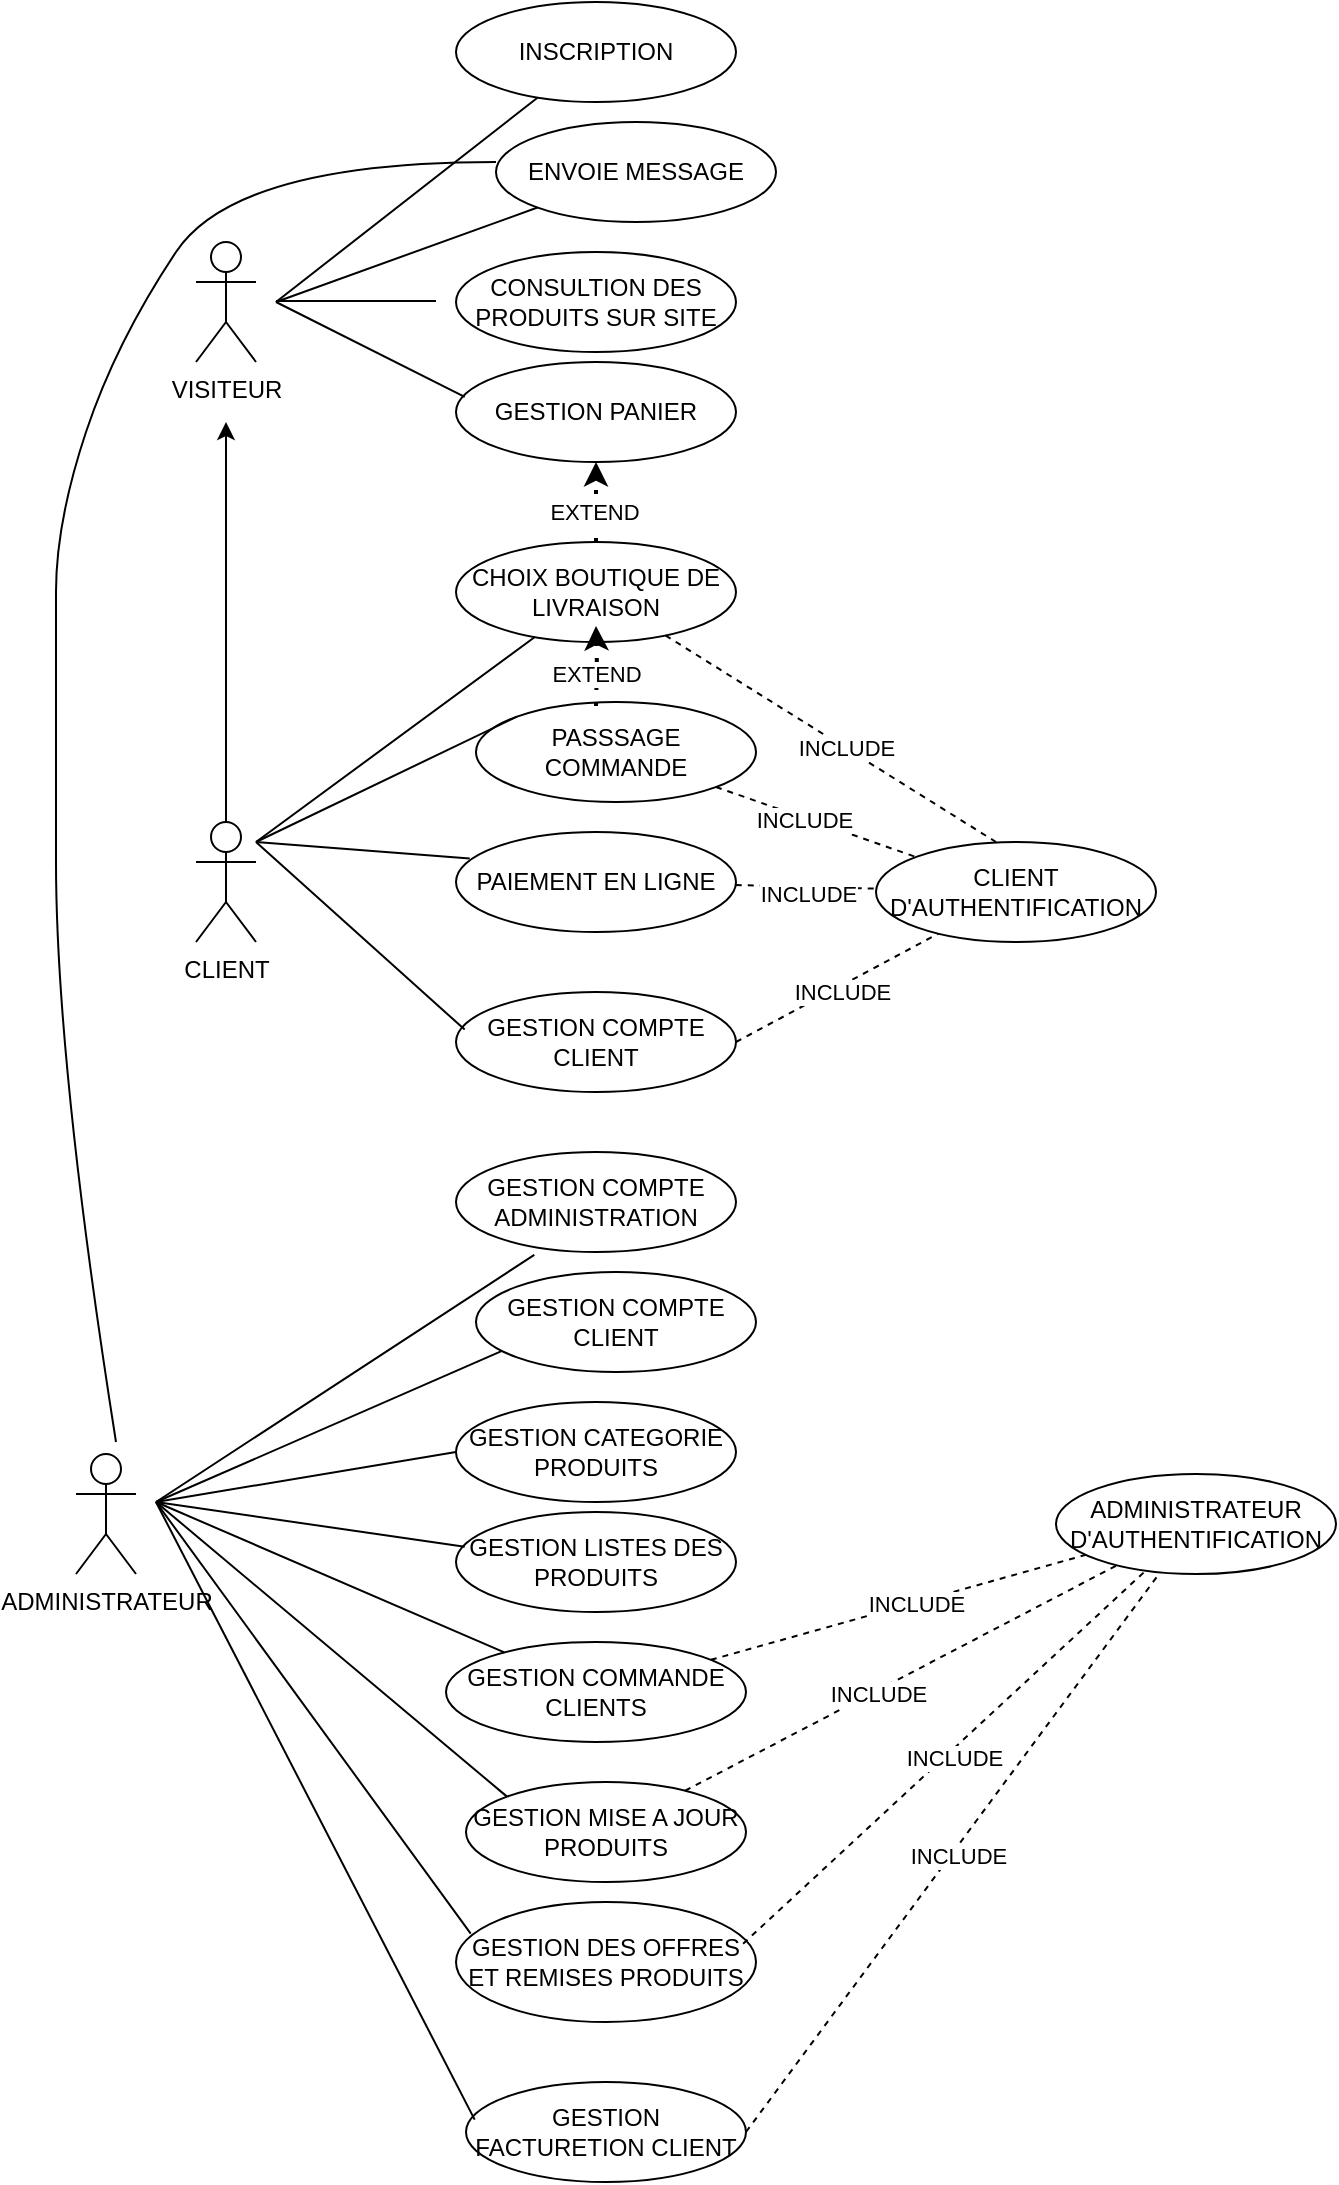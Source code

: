 <mxfile version="21.5.1" type="github">
  <diagram name="Page-1" id="VFj8cEdppRw5Jr-aeDxQ">
    <mxGraphModel dx="1290" dy="541" grid="1" gridSize="10" guides="1" tooltips="1" connect="1" arrows="1" fold="1" page="1" pageScale="1" pageWidth="827" pageHeight="1169" math="0" shadow="0">
      <root>
        <mxCell id="0" />
        <mxCell id="1" parent="0" />
        <mxCell id="ilGVg9wScG-0XjAJgVdM-1" value="&lt;font style=&quot;vertical-align: inherit;&quot;&gt;&lt;font style=&quot;vertical-align: inherit;&quot;&gt;VISITEUR&lt;/font&gt;&lt;/font&gt;" style="shape=umlActor;verticalLabelPosition=bottom;verticalAlign=top;html=1;outlineConnect=0;" parent="1" vertex="1">
          <mxGeometry x="110" y="160" width="30" height="60" as="geometry" />
        </mxCell>
        <mxCell id="l0UFO7mw8MuFgwvBYyES-2" value="&lt;font style=&quot;vertical-align: inherit;&quot;&gt;&lt;font style=&quot;vertical-align: inherit;&quot;&gt;INSCRIPTION&lt;/font&gt;&lt;/font&gt;" style="ellipse;whiteSpace=wrap;html=1;" vertex="1" parent="1">
          <mxGeometry x="240" y="40" width="140" height="50" as="geometry" />
        </mxCell>
        <mxCell id="l0UFO7mw8MuFgwvBYyES-7" value="&lt;font style=&quot;vertical-align: inherit;&quot;&gt;&lt;font style=&quot;vertical-align: inherit;&quot;&gt;&lt;font style=&quot;vertical-align: inherit;&quot;&gt;&lt;font style=&quot;vertical-align: inherit;&quot;&gt;CONSULTION DES PRODUITS SUR SITE&lt;/font&gt;&lt;/font&gt;&lt;/font&gt;&lt;/font&gt;" style="ellipse;whiteSpace=wrap;html=1;" vertex="1" parent="1">
          <mxGeometry x="240" y="165" width="140" height="50" as="geometry" />
        </mxCell>
        <mxCell id="l0UFO7mw8MuFgwvBYyES-8" value="&lt;font style=&quot;vertical-align: inherit;&quot;&gt;&lt;font style=&quot;vertical-align: inherit;&quot;&gt;&lt;font style=&quot;vertical-align: inherit;&quot;&gt;&lt;font style=&quot;vertical-align: inherit;&quot;&gt;GESTION PANIER&lt;/font&gt;&lt;/font&gt;&lt;/font&gt;&lt;/font&gt;" style="ellipse;whiteSpace=wrap;html=1;" vertex="1" parent="1">
          <mxGeometry x="240" y="220" width="140" height="50" as="geometry" />
        </mxCell>
        <mxCell id="l0UFO7mw8MuFgwvBYyES-9" value="&lt;font style=&quot;vertical-align: inherit;&quot;&gt;&lt;font style=&quot;vertical-align: inherit;&quot;&gt;&lt;font style=&quot;vertical-align: inherit;&quot;&gt;&lt;font style=&quot;vertical-align: inherit;&quot;&gt;PASSSAGE COMMANDE&lt;/font&gt;&lt;/font&gt;&lt;/font&gt;&lt;/font&gt;" style="ellipse;whiteSpace=wrap;html=1;" vertex="1" parent="1">
          <mxGeometry x="250" y="390" width="140" height="50" as="geometry" />
        </mxCell>
        <mxCell id="l0UFO7mw8MuFgwvBYyES-11" value="&lt;font style=&quot;vertical-align: inherit;&quot;&gt;&lt;font style=&quot;vertical-align: inherit;&quot;&gt;&lt;font style=&quot;vertical-align: inherit;&quot;&gt;&lt;font style=&quot;vertical-align: inherit;&quot;&gt;ENVOIE MESSAGE&lt;/font&gt;&lt;/font&gt;&lt;/font&gt;&lt;/font&gt;" style="ellipse;whiteSpace=wrap;html=1;" vertex="1" parent="1">
          <mxGeometry x="260" y="100" width="140" height="50" as="geometry" />
        </mxCell>
        <mxCell id="l0UFO7mw8MuFgwvBYyES-13" value="&lt;font style=&quot;vertical-align: inherit;&quot;&gt;&lt;font style=&quot;vertical-align: inherit;&quot;&gt;&lt;font style=&quot;vertical-align: inherit;&quot;&gt;&lt;font style=&quot;vertical-align: inherit;&quot;&gt;&lt;font style=&quot;vertical-align: inherit;&quot;&gt;&lt;font style=&quot;vertical-align: inherit;&quot;&gt;&lt;font style=&quot;vertical-align: inherit;&quot;&gt;&lt;font style=&quot;vertical-align: inherit;&quot;&gt;CLIENT D&#39;AUTHENTIFICATION&lt;/font&gt;&lt;/font&gt;&lt;/font&gt;&lt;/font&gt;&lt;/font&gt;&lt;/font&gt;&lt;/font&gt;&lt;/font&gt;" style="ellipse;whiteSpace=wrap;html=1;" vertex="1" parent="1">
          <mxGeometry x="450" y="460" width="140" height="50" as="geometry" />
        </mxCell>
        <mxCell id="l0UFO7mw8MuFgwvBYyES-14" value="&lt;font style=&quot;vertical-align: inherit;&quot;&gt;&lt;font style=&quot;vertical-align: inherit;&quot;&gt;&lt;font style=&quot;vertical-align: inherit;&quot;&gt;&lt;font style=&quot;vertical-align: inherit;&quot;&gt;PAIEMENT EN LIGNE&lt;/font&gt;&lt;/font&gt;&lt;/font&gt;&lt;/font&gt;" style="ellipse;whiteSpace=wrap;html=1;" vertex="1" parent="1">
          <mxGeometry x="240" y="455" width="140" height="50" as="geometry" />
        </mxCell>
        <mxCell id="l0UFO7mw8MuFgwvBYyES-17" value="&lt;font style=&quot;vertical-align: inherit;&quot;&gt;&lt;font style=&quot;vertical-align: inherit;&quot;&gt;&lt;font style=&quot;vertical-align: inherit;&quot;&gt;&lt;font style=&quot;vertical-align: inherit;&quot;&gt;GESTION COMPTE CLIENT&lt;/font&gt;&lt;/font&gt;&lt;/font&gt;&lt;/font&gt;" style="ellipse;whiteSpace=wrap;html=1;" vertex="1" parent="1">
          <mxGeometry x="240" y="535" width="140" height="50" as="geometry" />
        </mxCell>
        <mxCell id="l0UFO7mw8MuFgwvBYyES-39" value="" style="edgeStyle=orthogonalEdgeStyle;rounded=0;orthogonalLoop=1;jettySize=auto;html=1;&#xa;endArrow=none;dashed=1;html=1;dashPattern=1 3;strokeWidth=2;rounded=0;" edge="1" parent="1" source="l0UFO7mw8MuFgwvBYyES-19" target="l0UFO7mw8MuFgwvBYyES-8">
          <mxGeometry relative="1" as="geometry" />
        </mxCell>
        <mxCell id="l0UFO7mw8MuFgwvBYyES-41" value="&lt;font style=&quot;vertical-align: inherit;&quot;&gt;&lt;font style=&quot;vertical-align: inherit;&quot;&gt;EXTEND&lt;/font&gt;&lt;/font&gt;" style="edgeLabel;html=1;align=center;verticalAlign=middle;resizable=0;points=[];" vertex="1" connectable="0" parent="l0UFO7mw8MuFgwvBYyES-39">
          <mxGeometry x="-0.25" y="1" relative="1" as="geometry">
            <mxPoint as="offset" />
          </mxGeometry>
        </mxCell>
        <mxCell id="l0UFO7mw8MuFgwvBYyES-19" value="&lt;font style=&quot;vertical-align: inherit;&quot;&gt;&lt;font style=&quot;vertical-align: inherit;&quot;&gt;&lt;font style=&quot;vertical-align: inherit;&quot;&gt;&lt;font style=&quot;vertical-align: inherit;&quot;&gt;CHOIX BOUTIQUE DE LIVRAISON&lt;/font&gt;&lt;/font&gt;&lt;/font&gt;&lt;/font&gt;" style="ellipse;whiteSpace=wrap;html=1;" vertex="1" parent="1">
          <mxGeometry x="240" y="310" width="140" height="50" as="geometry" />
        </mxCell>
        <mxCell id="l0UFO7mw8MuFgwvBYyES-20" value="&lt;font style=&quot;vertical-align: inherit;&quot;&gt;&lt;font style=&quot;vertical-align: inherit;&quot;&gt;CLIENT&lt;/font&gt;&lt;/font&gt;" style="shape=umlActor;verticalLabelPosition=bottom;verticalAlign=top;html=1;outlineConnect=0;" vertex="1" parent="1">
          <mxGeometry x="110" y="450" width="30" height="60" as="geometry" />
        </mxCell>
        <mxCell id="l0UFO7mw8MuFgwvBYyES-23" value="" style="endArrow=none;html=1;rounded=0;" edge="1" parent="1" target="l0UFO7mw8MuFgwvBYyES-11">
          <mxGeometry width="50" height="50" relative="1" as="geometry">
            <mxPoint x="150" y="190" as="sourcePoint" />
            <mxPoint x="200" y="140" as="targetPoint" />
          </mxGeometry>
        </mxCell>
        <mxCell id="l0UFO7mw8MuFgwvBYyES-24" value="" style="endArrow=none;html=1;rounded=0;" edge="1" parent="1" target="l0UFO7mw8MuFgwvBYyES-2">
          <mxGeometry width="50" height="50" relative="1" as="geometry">
            <mxPoint x="150" y="190" as="sourcePoint" />
            <mxPoint x="262" y="120" as="targetPoint" />
          </mxGeometry>
        </mxCell>
        <mxCell id="l0UFO7mw8MuFgwvBYyES-25" value="" style="endArrow=none;html=1;rounded=0;" edge="1" parent="1">
          <mxGeometry width="50" height="50" relative="1" as="geometry">
            <mxPoint x="150" y="189.5" as="sourcePoint" />
            <mxPoint x="230" y="189.5" as="targetPoint" />
          </mxGeometry>
        </mxCell>
        <mxCell id="l0UFO7mw8MuFgwvBYyES-27" value="" style="endArrow=classic;html=1;rounded=0;exitX=0.5;exitY=0;exitDx=0;exitDy=0;exitPerimeter=0;" edge="1" parent="1" source="l0UFO7mw8MuFgwvBYyES-20">
          <mxGeometry width="50" height="50" relative="1" as="geometry">
            <mxPoint x="110" y="390" as="sourcePoint" />
            <mxPoint x="125" y="250" as="targetPoint" />
          </mxGeometry>
        </mxCell>
        <mxCell id="l0UFO7mw8MuFgwvBYyES-28" value="" style="endArrow=none;html=1;rounded=0;entryX=0.031;entryY=0.348;entryDx=0;entryDy=0;entryPerimeter=0;" edge="1" parent="1" target="l0UFO7mw8MuFgwvBYyES-8">
          <mxGeometry width="50" height="50" relative="1" as="geometry">
            <mxPoint x="150" y="190" as="sourcePoint" />
            <mxPoint x="210" y="220" as="targetPoint" />
          </mxGeometry>
        </mxCell>
        <mxCell id="l0UFO7mw8MuFgwvBYyES-31" value="" style="endArrow=none;html=1;rounded=0;entryX=0;entryY=0;entryDx=0;entryDy=0;" edge="1" parent="1" target="l0UFO7mw8MuFgwvBYyES-9">
          <mxGeometry width="50" height="50" relative="1" as="geometry">
            <mxPoint x="140" y="460" as="sourcePoint" />
            <mxPoint x="260" y="360" as="targetPoint" />
          </mxGeometry>
        </mxCell>
        <mxCell id="l0UFO7mw8MuFgwvBYyES-32" value="" style="endArrow=none;html=1;rounded=0;" edge="1" parent="1" target="l0UFO7mw8MuFgwvBYyES-19">
          <mxGeometry width="50" height="50" relative="1" as="geometry">
            <mxPoint x="140" y="460" as="sourcePoint" />
            <mxPoint x="255" y="361" as="targetPoint" />
          </mxGeometry>
        </mxCell>
        <mxCell id="l0UFO7mw8MuFgwvBYyES-33" value="" style="endArrow=none;html=1;rounded=0;entryX=0.049;entryY=0.264;entryDx=0;entryDy=0;entryPerimeter=0;" edge="1" parent="1" target="l0UFO7mw8MuFgwvBYyES-14">
          <mxGeometry width="50" height="50" relative="1" as="geometry">
            <mxPoint x="140" y="460" as="sourcePoint" />
            <mxPoint x="240" y="470" as="targetPoint" />
          </mxGeometry>
        </mxCell>
        <mxCell id="l0UFO7mw8MuFgwvBYyES-42" value="" style="endArrow=none;dashed=1;html=1;rounded=0;" edge="1" parent="1" source="l0UFO7mw8MuFgwvBYyES-9" target="l0UFO7mw8MuFgwvBYyES-13">
          <mxGeometry width="50" height="50" relative="1" as="geometry">
            <mxPoint x="390" y="410" as="sourcePoint" />
            <mxPoint x="440" y="360" as="targetPoint" />
          </mxGeometry>
        </mxCell>
        <mxCell id="l0UFO7mw8MuFgwvBYyES-53" value="&lt;font style=&quot;vertical-align: inherit;&quot;&gt;&lt;font style=&quot;vertical-align: inherit;&quot;&gt;&lt;font style=&quot;vertical-align: inherit;&quot;&gt;&lt;font style=&quot;vertical-align: inherit;&quot;&gt;INCLUDE&lt;/font&gt;&lt;/font&gt;&lt;/font&gt;&lt;/font&gt;" style="edgeLabel;html=1;align=center;verticalAlign=middle;resizable=0;points=[];" vertex="1" connectable="0" parent="l0UFO7mw8MuFgwvBYyES-42">
          <mxGeometry x="-0.119" y="-1" relative="1" as="geometry">
            <mxPoint as="offset" />
          </mxGeometry>
        </mxCell>
        <mxCell id="l0UFO7mw8MuFgwvBYyES-43" value="" style="endArrow=none;dashed=1;html=1;rounded=0;" edge="1" parent="1" target="l0UFO7mw8MuFgwvBYyES-13">
          <mxGeometry width="50" height="50" relative="1" as="geometry">
            <mxPoint x="380" y="560" as="sourcePoint" />
            <mxPoint x="440" y="520" as="targetPoint" />
          </mxGeometry>
        </mxCell>
        <mxCell id="l0UFO7mw8MuFgwvBYyES-62" value="&lt;font style=&quot;vertical-align: inherit;&quot;&gt;&lt;font style=&quot;vertical-align: inherit;&quot;&gt;INCLUDE&lt;/font&gt;&lt;/font&gt;" style="edgeLabel;html=1;align=center;verticalAlign=middle;resizable=0;points=[];" vertex="1" connectable="0" parent="l0UFO7mw8MuFgwvBYyES-43">
          <mxGeometry x="0.001" y="-2" relative="1" as="geometry">
            <mxPoint x="1" as="offset" />
          </mxGeometry>
        </mxCell>
        <mxCell id="l0UFO7mw8MuFgwvBYyES-46" value="" style="edgeStyle=orthogonalEdgeStyle;rounded=0;orthogonalLoop=1;jettySize=auto;html=1;&#xa;endArrow=none;dashed=1;html=1;dashPattern=1 3;strokeWidth=2;rounded=0;" edge="1" parent="1">
          <mxGeometry relative="1" as="geometry">
            <mxPoint x="310" y="392" as="sourcePoint" />
            <mxPoint x="310" y="352" as="targetPoint" />
          </mxGeometry>
        </mxCell>
        <mxCell id="l0UFO7mw8MuFgwvBYyES-47" value="&lt;font style=&quot;vertical-align: inherit;&quot;&gt;&lt;font style=&quot;vertical-align: inherit;&quot;&gt;EXTEND&lt;/font&gt;&lt;/font&gt;" style="edgeLabel;html=1;align=center;verticalAlign=middle;resizable=0;points=[];" vertex="1" connectable="0" parent="l0UFO7mw8MuFgwvBYyES-46">
          <mxGeometry x="-0.25" y="1" relative="1" as="geometry">
            <mxPoint as="offset" />
          </mxGeometry>
        </mxCell>
        <mxCell id="l0UFO7mw8MuFgwvBYyES-48" value="" style="endArrow=none;html=1;rounded=0;entryX=0.031;entryY=0.376;entryDx=0;entryDy=0;entryPerimeter=0;" edge="1" parent="1" target="l0UFO7mw8MuFgwvBYyES-17">
          <mxGeometry width="50" height="50" relative="1" as="geometry">
            <mxPoint x="140" y="460" as="sourcePoint" />
            <mxPoint x="260" y="480" as="targetPoint" />
          </mxGeometry>
        </mxCell>
        <mxCell id="l0UFO7mw8MuFgwvBYyES-49" value="" style="endArrow=none;dashed=1;html=1;rounded=0;" edge="1" parent="1" source="l0UFO7mw8MuFgwvBYyES-14" target="l0UFO7mw8MuFgwvBYyES-13">
          <mxGeometry width="50" height="50" relative="1" as="geometry">
            <mxPoint x="390" y="490" as="sourcePoint" />
            <mxPoint x="410" y="490" as="targetPoint" />
          </mxGeometry>
        </mxCell>
        <mxCell id="l0UFO7mw8MuFgwvBYyES-59" value="&lt;font style=&quot;vertical-align: inherit;&quot;&gt;&lt;font style=&quot;vertical-align: inherit;&quot;&gt;INCLUDE&lt;/font&gt;&lt;/font&gt;" style="edgeLabel;html=1;align=center;verticalAlign=middle;resizable=0;points=[];" vertex="1" connectable="0" parent="l0UFO7mw8MuFgwvBYyES-49">
          <mxGeometry x="0.024" y="-3" relative="1" as="geometry">
            <mxPoint as="offset" />
          </mxGeometry>
        </mxCell>
        <mxCell id="l0UFO7mw8MuFgwvBYyES-50" value="" style="endArrow=none;dashed=1;html=1;rounded=0;" edge="1" parent="1" source="l0UFO7mw8MuFgwvBYyES-19">
          <mxGeometry width="50" height="50" relative="1" as="geometry">
            <mxPoint x="414" y="420" as="sourcePoint" />
            <mxPoint x="510" y="460" as="targetPoint" />
          </mxGeometry>
        </mxCell>
        <mxCell id="l0UFO7mw8MuFgwvBYyES-52" value="&lt;font style=&quot;vertical-align: inherit;&quot;&gt;&lt;font style=&quot;vertical-align: inherit;&quot;&gt;INCLUDE&lt;/font&gt;&lt;/font&gt;" style="edgeLabel;html=1;align=center;verticalAlign=middle;resizable=0;points=[];" vertex="1" connectable="0" parent="l0UFO7mw8MuFgwvBYyES-50">
          <mxGeometry x="0.09" relative="1" as="geometry">
            <mxPoint as="offset" />
          </mxGeometry>
        </mxCell>
        <mxCell id="l0UFO7mw8MuFgwvBYyES-64" value="&lt;font style=&quot;vertical-align: inherit;&quot;&gt;&lt;font style=&quot;vertical-align: inherit;&quot;&gt;&lt;font style=&quot;vertical-align: inherit;&quot;&gt;&lt;font style=&quot;vertical-align: inherit;&quot;&gt;GESTION COMPTE ADMINISTRATION&lt;/font&gt;&lt;/font&gt;&lt;/font&gt;&lt;/font&gt;" style="ellipse;whiteSpace=wrap;html=1;" vertex="1" parent="1">
          <mxGeometry x="240" y="615" width="140" height="50" as="geometry" />
        </mxCell>
        <mxCell id="l0UFO7mw8MuFgwvBYyES-65" value="&lt;font style=&quot;vertical-align: inherit;&quot;&gt;&lt;font style=&quot;vertical-align: inherit;&quot;&gt;&lt;font style=&quot;vertical-align: inherit;&quot;&gt;&lt;font style=&quot;vertical-align: inherit;&quot;&gt;&lt;font style=&quot;vertical-align: inherit;&quot;&gt;&lt;font style=&quot;vertical-align: inherit;&quot;&gt;GESTION CATEGORIE PRODUITS&lt;/font&gt;&lt;/font&gt;&lt;/font&gt;&lt;/font&gt;&lt;/font&gt;&lt;/font&gt;" style="ellipse;whiteSpace=wrap;html=1;" vertex="1" parent="1">
          <mxGeometry x="240" y="740" width="140" height="50" as="geometry" />
        </mxCell>
        <mxCell id="l0UFO7mw8MuFgwvBYyES-66" value="&lt;font style=&quot;vertical-align: inherit;&quot;&gt;&lt;font style=&quot;vertical-align: inherit;&quot;&gt;&lt;font style=&quot;vertical-align: inherit;&quot;&gt;&lt;font style=&quot;vertical-align: inherit;&quot;&gt;&lt;font style=&quot;vertical-align: inherit;&quot;&gt;&lt;font style=&quot;vertical-align: inherit;&quot;&gt;GESTION LISTES DES PRODUITS&lt;/font&gt;&lt;/font&gt;&lt;/font&gt;&lt;/font&gt;&lt;/font&gt;&lt;/font&gt;" style="ellipse;whiteSpace=wrap;html=1;" vertex="1" parent="1">
          <mxGeometry x="240" y="795" width="140" height="50" as="geometry" />
        </mxCell>
        <mxCell id="l0UFO7mw8MuFgwvBYyES-67" value="&lt;font style=&quot;vertical-align: inherit;&quot;&gt;&lt;font style=&quot;vertical-align: inherit;&quot;&gt;&lt;font style=&quot;vertical-align: inherit;&quot;&gt;&lt;font style=&quot;vertical-align: inherit;&quot;&gt;&lt;font style=&quot;vertical-align: inherit;&quot;&gt;&lt;font style=&quot;vertical-align: inherit;&quot;&gt;GESTION MISE A JOUR PRODUITS&lt;/font&gt;&lt;/font&gt;&lt;/font&gt;&lt;/font&gt;&lt;/font&gt;&lt;/font&gt;" style="ellipse;whiteSpace=wrap;html=1;" vertex="1" parent="1">
          <mxGeometry x="245" y="930" width="140" height="50" as="geometry" />
        </mxCell>
        <mxCell id="l0UFO7mw8MuFgwvBYyES-68" value="&lt;font style=&quot;vertical-align: inherit;&quot;&gt;&lt;font style=&quot;vertical-align: inherit;&quot;&gt;&lt;font style=&quot;vertical-align: inherit;&quot;&gt;&lt;font style=&quot;vertical-align: inherit;&quot;&gt;&lt;font style=&quot;vertical-align: inherit;&quot;&gt;&lt;font style=&quot;vertical-align: inherit;&quot;&gt;GESTION COMPTE CLIENT&lt;/font&gt;&lt;/font&gt;&lt;/font&gt;&lt;/font&gt;&lt;/font&gt;&lt;/font&gt;" style="ellipse;whiteSpace=wrap;html=1;" vertex="1" parent="1">
          <mxGeometry x="250" y="675" width="140" height="50" as="geometry" />
        </mxCell>
        <mxCell id="l0UFO7mw8MuFgwvBYyES-69" value="&lt;font style=&quot;vertical-align: inherit;&quot;&gt;&lt;font style=&quot;vertical-align: inherit;&quot;&gt;ADMINISTRATEUR D&#39;AUTHENTIFICATION&lt;/font&gt;&lt;/font&gt;" style="ellipse;whiteSpace=wrap;html=1;" vertex="1" parent="1">
          <mxGeometry x="540" y="776" width="140" height="50" as="geometry" />
        </mxCell>
        <mxCell id="l0UFO7mw8MuFgwvBYyES-70" value="&lt;font style=&quot;vertical-align: inherit;&quot;&gt;&lt;font style=&quot;vertical-align: inherit;&quot;&gt;&lt;font style=&quot;vertical-align: inherit;&quot;&gt;&lt;font style=&quot;vertical-align: inherit;&quot;&gt;GESTION DES OFFRES ET REMISES PRODUITS&lt;/font&gt;&lt;/font&gt;&lt;/font&gt;&lt;/font&gt;" style="ellipse;whiteSpace=wrap;html=1;" vertex="1" parent="1">
          <mxGeometry x="240" y="990" width="150" height="60" as="geometry" />
        </mxCell>
        <mxCell id="l0UFO7mw8MuFgwvBYyES-71" value="&lt;font style=&quot;vertical-align: inherit;&quot;&gt;&lt;font style=&quot;vertical-align: inherit;&quot;&gt;&lt;font style=&quot;vertical-align: inherit;&quot;&gt;&lt;font style=&quot;vertical-align: inherit;&quot;&gt;&lt;font style=&quot;vertical-align: inherit;&quot;&gt;&lt;font style=&quot;vertical-align: inherit;&quot;&gt;GESTION FACTURETION CLIENT&lt;/font&gt;&lt;/font&gt;&lt;/font&gt;&lt;/font&gt;&lt;/font&gt;&lt;/font&gt;" style="ellipse;whiteSpace=wrap;html=1;" vertex="1" parent="1">
          <mxGeometry x="245" y="1080" width="140" height="50" as="geometry" />
        </mxCell>
        <mxCell id="l0UFO7mw8MuFgwvBYyES-74" value="&lt;font style=&quot;vertical-align: inherit;&quot;&gt;&lt;font style=&quot;vertical-align: inherit;&quot;&gt;&lt;font style=&quot;vertical-align: inherit;&quot;&gt;&lt;font style=&quot;vertical-align: inherit;&quot;&gt;GESTION COMMANDE CLIENTS&lt;/font&gt;&lt;/font&gt;&lt;/font&gt;&lt;/font&gt;" style="ellipse;whiteSpace=wrap;html=1;" vertex="1" parent="1">
          <mxGeometry x="235" y="860" width="150" height="50" as="geometry" />
        </mxCell>
        <mxCell id="l0UFO7mw8MuFgwvBYyES-76" value="" style="endArrow=none;html=1;rounded=0;entryX=0.091;entryY=0.792;entryDx=0;entryDy=0;entryPerimeter=0;" edge="1" parent="1" target="l0UFO7mw8MuFgwvBYyES-68">
          <mxGeometry width="50" height="50" relative="1" as="geometry">
            <mxPoint x="90" y="790" as="sourcePoint" />
            <mxPoint x="276.752" y="710.658" as="targetPoint" />
          </mxGeometry>
        </mxCell>
        <mxCell id="l0UFO7mw8MuFgwvBYyES-77" value="" style="endArrow=none;html=1;rounded=0;" edge="1" parent="1">
          <mxGeometry width="50" height="50" relative="1" as="geometry">
            <mxPoint x="90" y="790" as="sourcePoint" />
            <mxPoint x="279.145" y="666.44" as="targetPoint" />
          </mxGeometry>
        </mxCell>
        <mxCell id="l0UFO7mw8MuFgwvBYyES-78" value="" style="endArrow=none;html=1;rounded=0;entryX=0;entryY=0.5;entryDx=0;entryDy=0;" edge="1" parent="1" target="l0UFO7mw8MuFgwvBYyES-65">
          <mxGeometry width="50" height="50" relative="1" as="geometry">
            <mxPoint x="90" y="790" as="sourcePoint" />
            <mxPoint x="230" y="764.5" as="targetPoint" />
          </mxGeometry>
        </mxCell>
        <mxCell id="l0UFO7mw8MuFgwvBYyES-80" value="" style="endArrow=none;html=1;rounded=0;entryX=0.031;entryY=0.348;entryDx=0;entryDy=0;entryPerimeter=0;" edge="1" parent="1" target="l0UFO7mw8MuFgwvBYyES-66">
          <mxGeometry width="50" height="50" relative="1" as="geometry">
            <mxPoint x="90" y="790" as="sourcePoint" />
            <mxPoint x="210" y="795" as="targetPoint" />
          </mxGeometry>
        </mxCell>
        <mxCell id="l0UFO7mw8MuFgwvBYyES-81" value="" style="endArrow=none;html=1;rounded=0;entryX=0;entryY=0;entryDx=0;entryDy=0;" edge="1" parent="1" target="l0UFO7mw8MuFgwvBYyES-67">
          <mxGeometry width="50" height="50" relative="1" as="geometry">
            <mxPoint x="90" y="790" as="sourcePoint" />
            <mxPoint x="260" y="935" as="targetPoint" />
          </mxGeometry>
        </mxCell>
        <mxCell id="l0UFO7mw8MuFgwvBYyES-82" value="" style="endArrow=none;html=1;rounded=0;" edge="1" parent="1" target="l0UFO7mw8MuFgwvBYyES-74">
          <mxGeometry width="50" height="50" relative="1" as="geometry">
            <mxPoint x="90" y="790" as="sourcePoint" />
            <mxPoint x="255" y="936" as="targetPoint" />
          </mxGeometry>
        </mxCell>
        <mxCell id="l0UFO7mw8MuFgwvBYyES-83" value="" style="endArrow=none;html=1;rounded=0;entryX=0.049;entryY=0.264;entryDx=0;entryDy=0;entryPerimeter=0;" edge="1" parent="1" target="l0UFO7mw8MuFgwvBYyES-70">
          <mxGeometry width="50" height="50" relative="1" as="geometry">
            <mxPoint x="90" y="790" as="sourcePoint" />
            <mxPoint x="240" y="1045" as="targetPoint" />
          </mxGeometry>
        </mxCell>
        <mxCell id="l0UFO7mw8MuFgwvBYyES-84" value="" style="endArrow=none;dashed=1;html=1;rounded=0;" edge="1" parent="1" source="l0UFO7mw8MuFgwvBYyES-67" target="l0UFO7mw8MuFgwvBYyES-69">
          <mxGeometry width="50" height="50" relative="1" as="geometry">
            <mxPoint x="390" y="985" as="sourcePoint" />
            <mxPoint x="440" y="935" as="targetPoint" />
          </mxGeometry>
        </mxCell>
        <mxCell id="l0UFO7mw8MuFgwvBYyES-85" value="&lt;font style=&quot;vertical-align: inherit;&quot;&gt;&lt;font style=&quot;vertical-align: inherit;&quot;&gt;&lt;font style=&quot;vertical-align: inherit;&quot;&gt;&lt;font style=&quot;vertical-align: inherit;&quot;&gt;INCLUDE&lt;/font&gt;&lt;/font&gt;&lt;/font&gt;&lt;/font&gt;" style="edgeLabel;html=1;align=center;verticalAlign=middle;resizable=0;points=[];" vertex="1" connectable="0" parent="l0UFO7mw8MuFgwvBYyES-84">
          <mxGeometry x="-0.119" y="-1" relative="1" as="geometry">
            <mxPoint as="offset" />
          </mxGeometry>
        </mxCell>
        <mxCell id="l0UFO7mw8MuFgwvBYyES-86" value="" style="endArrow=none;dashed=1;html=1;rounded=0;exitX=1;exitY=0.5;exitDx=0;exitDy=0;" edge="1" parent="1" target="l0UFO7mw8MuFgwvBYyES-69" source="l0UFO7mw8MuFgwvBYyES-71">
          <mxGeometry width="50" height="50" relative="1" as="geometry">
            <mxPoint x="380" y="1135" as="sourcePoint" />
            <mxPoint x="440" y="1095" as="targetPoint" />
          </mxGeometry>
        </mxCell>
        <mxCell id="l0UFO7mw8MuFgwvBYyES-87" value="&lt;font style=&quot;vertical-align: inherit;&quot;&gt;&lt;font style=&quot;vertical-align: inherit;&quot;&gt;INCLUDE&lt;/font&gt;&lt;/font&gt;" style="edgeLabel;html=1;align=center;verticalAlign=middle;resizable=0;points=[];" vertex="1" connectable="0" parent="l0UFO7mw8MuFgwvBYyES-86">
          <mxGeometry x="0.001" y="-2" relative="1" as="geometry">
            <mxPoint x="1" as="offset" />
          </mxGeometry>
        </mxCell>
        <mxCell id="l0UFO7mw8MuFgwvBYyES-90" value="" style="endArrow=none;html=1;rounded=0;entryX=0.031;entryY=0.376;entryDx=0;entryDy=0;entryPerimeter=0;" edge="1" parent="1" target="l0UFO7mw8MuFgwvBYyES-71">
          <mxGeometry width="50" height="50" relative="1" as="geometry">
            <mxPoint x="90" y="790" as="sourcePoint" />
            <mxPoint x="260" y="1055" as="targetPoint" />
          </mxGeometry>
        </mxCell>
        <mxCell id="l0UFO7mw8MuFgwvBYyES-91" value="" style="endArrow=none;dashed=1;html=1;rounded=0;exitX=0.957;exitY=0.348;exitDx=0;exitDy=0;exitPerimeter=0;" edge="1" parent="1" source="l0UFO7mw8MuFgwvBYyES-70" target="l0UFO7mw8MuFgwvBYyES-69">
          <mxGeometry width="50" height="50" relative="1" as="geometry">
            <mxPoint x="390" y="1065" as="sourcePoint" />
            <mxPoint x="410" y="1065" as="targetPoint" />
          </mxGeometry>
        </mxCell>
        <mxCell id="l0UFO7mw8MuFgwvBYyES-92" value="&lt;font style=&quot;vertical-align: inherit;&quot;&gt;&lt;font style=&quot;vertical-align: inherit;&quot;&gt;INCLUDE&lt;/font&gt;&lt;/font&gt;" style="edgeLabel;html=1;align=center;verticalAlign=middle;resizable=0;points=[];" vertex="1" connectable="0" parent="l0UFO7mw8MuFgwvBYyES-91">
          <mxGeometry x="0.024" y="-3" relative="1" as="geometry">
            <mxPoint as="offset" />
          </mxGeometry>
        </mxCell>
        <mxCell id="l0UFO7mw8MuFgwvBYyES-93" value="" style="endArrow=none;dashed=1;html=1;rounded=0;" edge="1" parent="1" source="l0UFO7mw8MuFgwvBYyES-74" target="l0UFO7mw8MuFgwvBYyES-69">
          <mxGeometry width="50" height="50" relative="1" as="geometry">
            <mxPoint x="414" y="995" as="sourcePoint" />
            <mxPoint x="510" y="1035" as="targetPoint" />
          </mxGeometry>
        </mxCell>
        <mxCell id="l0UFO7mw8MuFgwvBYyES-94" value="&lt;font style=&quot;vertical-align: inherit;&quot;&gt;&lt;font style=&quot;vertical-align: inherit;&quot;&gt;INCLUDE&lt;/font&gt;&lt;/font&gt;" style="edgeLabel;html=1;align=center;verticalAlign=middle;resizable=0;points=[];" vertex="1" connectable="0" parent="l0UFO7mw8MuFgwvBYyES-93">
          <mxGeometry x="0.09" relative="1" as="geometry">
            <mxPoint as="offset" />
          </mxGeometry>
        </mxCell>
        <mxCell id="l0UFO7mw8MuFgwvBYyES-95" value="&lt;font style=&quot;vertical-align: inherit;&quot;&gt;&lt;font style=&quot;vertical-align: inherit;&quot;&gt;&lt;font style=&quot;vertical-align: inherit;&quot;&gt;&lt;font style=&quot;vertical-align: inherit;&quot;&gt;ADMINISTRATEUR&lt;/font&gt;&lt;/font&gt;&lt;/font&gt;&lt;/font&gt;" style="shape=umlActor;verticalLabelPosition=bottom;verticalAlign=top;html=1;outlineConnect=0;" vertex="1" parent="1">
          <mxGeometry x="50" y="766" width="30" height="60" as="geometry" />
        </mxCell>
        <mxCell id="l0UFO7mw8MuFgwvBYyES-96" value="" style="curved=1;endArrow=none;html=1;rounded=0;&#xa;&#xa;&#xa;endArrow=none;html=1;rounded=0;entryX=0;entryY=0.4;entryDx=0;entryDy=0;entryPerimeter=0;" edge="1" parent="1" target="l0UFO7mw8MuFgwvBYyES-11">
          <mxGeometry width="50" height="50" relative="1" as="geometry">
            <mxPoint x="70" y="760" as="sourcePoint" />
            <mxPoint x="250" y="120" as="targetPoint" />
            <Array as="points">
              <mxPoint x="40" y="570" />
              <mxPoint x="40" y="370" />
              <mxPoint x="40" y="300" />
              <mxPoint x="70" y="210" />
              <mxPoint x="130" y="120" />
            </Array>
          </mxGeometry>
        </mxCell>
      </root>
    </mxGraphModel>
  </diagram>
</mxfile>
